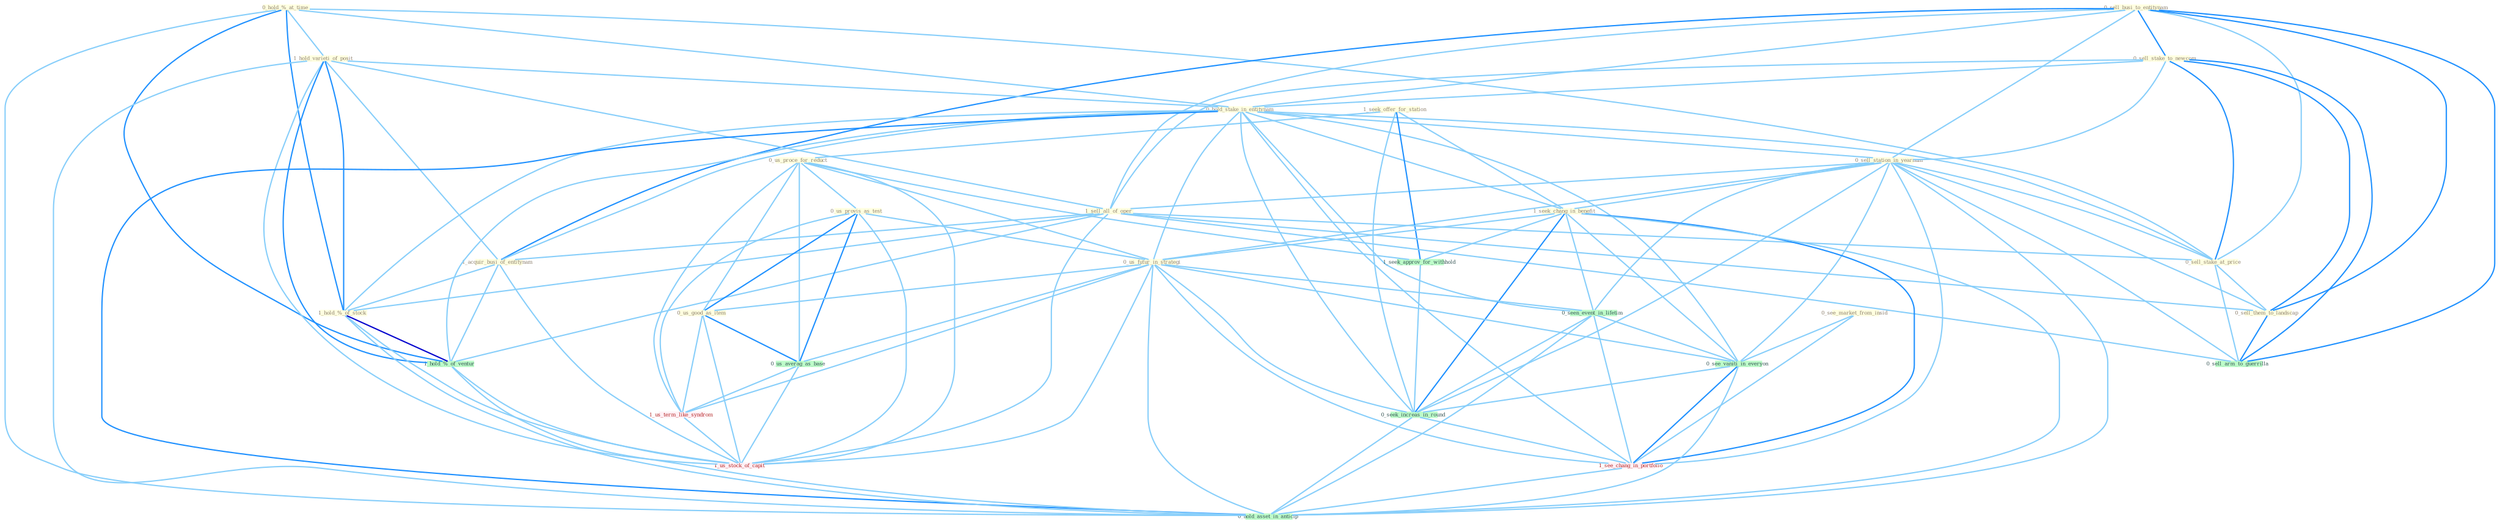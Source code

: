 Graph G{ 
    node
    [shape=polygon,style=filled,width=.5,height=.06,color="#BDFCC9",fixedsize=true,fontsize=4,
    fontcolor="#2f4f4f"];
    {node
    [color="#ffffe0", fontcolor="#8b7d6b"] "0_hold_%_at_time " "0_sell_busi_to_entitynam " "0_sell_stake_to_newcom " "1_hold_varieti_of_posit " "0_hold_stake_in_entitynam " "0_sell_station_in_yearnum " "1_seek_offer_for_station " "1_sell_all_of_oper " "0_us_proce_for_reduct " "0_us_provis_as_test " "1_acquir_busi_of_entitynam " "0_see_market_from_insid " "1_seek_chang_in_benefit " "0_us_futur_in_strategi " "0_sell_stake_at_price " "0_sell_them_to_landscap " "1_hold_%_of_stock " "0_us_good_as_item "}
{node [color="#fff0f5", fontcolor="#b22222"] "1_us_term_like_syndrom " "1_us_stock_of_capit " "1_see_chang_in_portfolio "}
edge [color="#B0E2FF"];

	"0_hold_%_at_time " -- "1_hold_varieti_of_posit " [w="1", color="#87cefa" ];
	"0_hold_%_at_time " -- "0_hold_stake_in_entitynam " [w="1", color="#87cefa" ];
	"0_hold_%_at_time " -- "0_sell_stake_at_price " [w="1", color="#87cefa" ];
	"0_hold_%_at_time " -- "1_hold_%_of_stock " [w="2", color="#1e90ff" , len=0.8];
	"0_hold_%_at_time " -- "1_hold_%_of_ventur " [w="2", color="#1e90ff" , len=0.8];
	"0_hold_%_at_time " -- "0_hold_asset_in_anticip " [w="1", color="#87cefa" ];
	"0_sell_busi_to_entitynam " -- "0_sell_stake_to_newcom " [w="2", color="#1e90ff" , len=0.8];
	"0_sell_busi_to_entitynam " -- "0_hold_stake_in_entitynam " [w="1", color="#87cefa" ];
	"0_sell_busi_to_entitynam " -- "0_sell_station_in_yearnum " [w="1", color="#87cefa" ];
	"0_sell_busi_to_entitynam " -- "1_sell_all_of_oper " [w="1", color="#87cefa" ];
	"0_sell_busi_to_entitynam " -- "1_acquir_busi_of_entitynam " [w="2", color="#1e90ff" , len=0.8];
	"0_sell_busi_to_entitynam " -- "0_sell_stake_at_price " [w="1", color="#87cefa" ];
	"0_sell_busi_to_entitynam " -- "0_sell_them_to_landscap " [w="2", color="#1e90ff" , len=0.8];
	"0_sell_busi_to_entitynam " -- "0_sell_arm_to_guerrilla " [w="2", color="#1e90ff" , len=0.8];
	"0_sell_stake_to_newcom " -- "0_hold_stake_in_entitynam " [w="1", color="#87cefa" ];
	"0_sell_stake_to_newcom " -- "0_sell_station_in_yearnum " [w="1", color="#87cefa" ];
	"0_sell_stake_to_newcom " -- "1_sell_all_of_oper " [w="1", color="#87cefa" ];
	"0_sell_stake_to_newcom " -- "0_sell_stake_at_price " [w="2", color="#1e90ff" , len=0.8];
	"0_sell_stake_to_newcom " -- "0_sell_them_to_landscap " [w="2", color="#1e90ff" , len=0.8];
	"0_sell_stake_to_newcom " -- "0_sell_arm_to_guerrilla " [w="2", color="#1e90ff" , len=0.8];
	"1_hold_varieti_of_posit " -- "0_hold_stake_in_entitynam " [w="1", color="#87cefa" ];
	"1_hold_varieti_of_posit " -- "1_sell_all_of_oper " [w="1", color="#87cefa" ];
	"1_hold_varieti_of_posit " -- "1_acquir_busi_of_entitynam " [w="1", color="#87cefa" ];
	"1_hold_varieti_of_posit " -- "1_hold_%_of_stock " [w="2", color="#1e90ff" , len=0.8];
	"1_hold_varieti_of_posit " -- "1_hold_%_of_ventur " [w="2", color="#1e90ff" , len=0.8];
	"1_hold_varieti_of_posit " -- "1_us_stock_of_capit " [w="1", color="#87cefa" ];
	"1_hold_varieti_of_posit " -- "0_hold_asset_in_anticip " [w="1", color="#87cefa" ];
	"0_hold_stake_in_entitynam " -- "0_sell_station_in_yearnum " [w="1", color="#87cefa" ];
	"0_hold_stake_in_entitynam " -- "1_acquir_busi_of_entitynam " [w="1", color="#87cefa" ];
	"0_hold_stake_in_entitynam " -- "1_seek_chang_in_benefit " [w="1", color="#87cefa" ];
	"0_hold_stake_in_entitynam " -- "0_us_futur_in_strategi " [w="1", color="#87cefa" ];
	"0_hold_stake_in_entitynam " -- "0_sell_stake_at_price " [w="1", color="#87cefa" ];
	"0_hold_stake_in_entitynam " -- "1_hold_%_of_stock " [w="1", color="#87cefa" ];
	"0_hold_stake_in_entitynam " -- "0_seen_event_in_lifetim " [w="1", color="#87cefa" ];
	"0_hold_stake_in_entitynam " -- "1_hold_%_of_ventur " [w="1", color="#87cefa" ];
	"0_hold_stake_in_entitynam " -- "0_see_vaniti_in_everyon " [w="1", color="#87cefa" ];
	"0_hold_stake_in_entitynam " -- "0_seek_increas_in_round " [w="1", color="#87cefa" ];
	"0_hold_stake_in_entitynam " -- "1_see_chang_in_portfolio " [w="1", color="#87cefa" ];
	"0_hold_stake_in_entitynam " -- "0_hold_asset_in_anticip " [w="2", color="#1e90ff" , len=0.8];
	"0_sell_station_in_yearnum " -- "1_sell_all_of_oper " [w="1", color="#87cefa" ];
	"0_sell_station_in_yearnum " -- "1_seek_chang_in_benefit " [w="1", color="#87cefa" ];
	"0_sell_station_in_yearnum " -- "0_us_futur_in_strategi " [w="1", color="#87cefa" ];
	"0_sell_station_in_yearnum " -- "0_sell_stake_at_price " [w="1", color="#87cefa" ];
	"0_sell_station_in_yearnum " -- "0_sell_them_to_landscap " [w="1", color="#87cefa" ];
	"0_sell_station_in_yearnum " -- "0_seen_event_in_lifetim " [w="1", color="#87cefa" ];
	"0_sell_station_in_yearnum " -- "0_see_vaniti_in_everyon " [w="1", color="#87cefa" ];
	"0_sell_station_in_yearnum " -- "0_sell_arm_to_guerrilla " [w="1", color="#87cefa" ];
	"0_sell_station_in_yearnum " -- "0_seek_increas_in_round " [w="1", color="#87cefa" ];
	"0_sell_station_in_yearnum " -- "1_see_chang_in_portfolio " [w="1", color="#87cefa" ];
	"0_sell_station_in_yearnum " -- "0_hold_asset_in_anticip " [w="1", color="#87cefa" ];
	"1_seek_offer_for_station " -- "0_us_proce_for_reduct " [w="1", color="#87cefa" ];
	"1_seek_offer_for_station " -- "1_seek_chang_in_benefit " [w="1", color="#87cefa" ];
	"1_seek_offer_for_station " -- "1_seek_approv_for_withhold " [w="2", color="#1e90ff" , len=0.8];
	"1_seek_offer_for_station " -- "0_seek_increas_in_round " [w="1", color="#87cefa" ];
	"1_sell_all_of_oper " -- "1_acquir_busi_of_entitynam " [w="1", color="#87cefa" ];
	"1_sell_all_of_oper " -- "0_sell_stake_at_price " [w="1", color="#87cefa" ];
	"1_sell_all_of_oper " -- "0_sell_them_to_landscap " [w="1", color="#87cefa" ];
	"1_sell_all_of_oper " -- "1_hold_%_of_stock " [w="1", color="#87cefa" ];
	"1_sell_all_of_oper " -- "1_hold_%_of_ventur " [w="1", color="#87cefa" ];
	"1_sell_all_of_oper " -- "0_sell_arm_to_guerrilla " [w="1", color="#87cefa" ];
	"1_sell_all_of_oper " -- "1_us_stock_of_capit " [w="1", color="#87cefa" ];
	"0_us_proce_for_reduct " -- "0_us_provis_as_test " [w="1", color="#87cefa" ];
	"0_us_proce_for_reduct " -- "0_us_futur_in_strategi " [w="1", color="#87cefa" ];
	"0_us_proce_for_reduct " -- "0_us_good_as_item " [w="1", color="#87cefa" ];
	"0_us_proce_for_reduct " -- "0_us_averag_as_base " [w="1", color="#87cefa" ];
	"0_us_proce_for_reduct " -- "1_us_term_like_syndrom " [w="1", color="#87cefa" ];
	"0_us_proce_for_reduct " -- "1_seek_approv_for_withhold " [w="1", color="#87cefa" ];
	"0_us_proce_for_reduct " -- "1_us_stock_of_capit " [w="1", color="#87cefa" ];
	"0_us_provis_as_test " -- "0_us_futur_in_strategi " [w="1", color="#87cefa" ];
	"0_us_provis_as_test " -- "0_us_good_as_item " [w="2", color="#1e90ff" , len=0.8];
	"0_us_provis_as_test " -- "0_us_averag_as_base " [w="2", color="#1e90ff" , len=0.8];
	"0_us_provis_as_test " -- "1_us_term_like_syndrom " [w="1", color="#87cefa" ];
	"0_us_provis_as_test " -- "1_us_stock_of_capit " [w="1", color="#87cefa" ];
	"1_acquir_busi_of_entitynam " -- "1_hold_%_of_stock " [w="1", color="#87cefa" ];
	"1_acquir_busi_of_entitynam " -- "1_hold_%_of_ventur " [w="1", color="#87cefa" ];
	"1_acquir_busi_of_entitynam " -- "1_us_stock_of_capit " [w="1", color="#87cefa" ];
	"0_see_market_from_insid " -- "0_see_vaniti_in_everyon " [w="1", color="#87cefa" ];
	"0_see_market_from_insid " -- "1_see_chang_in_portfolio " [w="1", color="#87cefa" ];
	"1_seek_chang_in_benefit " -- "0_us_futur_in_strategi " [w="1", color="#87cefa" ];
	"1_seek_chang_in_benefit " -- "0_seen_event_in_lifetim " [w="1", color="#87cefa" ];
	"1_seek_chang_in_benefit " -- "1_seek_approv_for_withhold " [w="1", color="#87cefa" ];
	"1_seek_chang_in_benefit " -- "0_see_vaniti_in_everyon " [w="1", color="#87cefa" ];
	"1_seek_chang_in_benefit " -- "0_seek_increas_in_round " [w="2", color="#1e90ff" , len=0.8];
	"1_seek_chang_in_benefit " -- "1_see_chang_in_portfolio " [w="2", color="#1e90ff" , len=0.8];
	"1_seek_chang_in_benefit " -- "0_hold_asset_in_anticip " [w="1", color="#87cefa" ];
	"0_us_futur_in_strategi " -- "0_us_good_as_item " [w="1", color="#87cefa" ];
	"0_us_futur_in_strategi " -- "0_seen_event_in_lifetim " [w="1", color="#87cefa" ];
	"0_us_futur_in_strategi " -- "0_us_averag_as_base " [w="1", color="#87cefa" ];
	"0_us_futur_in_strategi " -- "1_us_term_like_syndrom " [w="1", color="#87cefa" ];
	"0_us_futur_in_strategi " -- "0_see_vaniti_in_everyon " [w="1", color="#87cefa" ];
	"0_us_futur_in_strategi " -- "0_seek_increas_in_round " [w="1", color="#87cefa" ];
	"0_us_futur_in_strategi " -- "1_us_stock_of_capit " [w="1", color="#87cefa" ];
	"0_us_futur_in_strategi " -- "1_see_chang_in_portfolio " [w="1", color="#87cefa" ];
	"0_us_futur_in_strategi " -- "0_hold_asset_in_anticip " [w="1", color="#87cefa" ];
	"0_sell_stake_at_price " -- "0_sell_them_to_landscap " [w="1", color="#87cefa" ];
	"0_sell_stake_at_price " -- "0_sell_arm_to_guerrilla " [w="1", color="#87cefa" ];
	"0_sell_them_to_landscap " -- "0_sell_arm_to_guerrilla " [w="2", color="#1e90ff" , len=0.8];
	"1_hold_%_of_stock " -- "1_hold_%_of_ventur " [w="3", color="#0000cd" , len=0.6];
	"1_hold_%_of_stock " -- "1_us_stock_of_capit " [w="1", color="#87cefa" ];
	"1_hold_%_of_stock " -- "0_hold_asset_in_anticip " [w="1", color="#87cefa" ];
	"0_us_good_as_item " -- "0_us_averag_as_base " [w="2", color="#1e90ff" , len=0.8];
	"0_us_good_as_item " -- "1_us_term_like_syndrom " [w="1", color="#87cefa" ];
	"0_us_good_as_item " -- "1_us_stock_of_capit " [w="1", color="#87cefa" ];
	"0_seen_event_in_lifetim " -- "0_see_vaniti_in_everyon " [w="1", color="#87cefa" ];
	"0_seen_event_in_lifetim " -- "0_seek_increas_in_round " [w="1", color="#87cefa" ];
	"0_seen_event_in_lifetim " -- "1_see_chang_in_portfolio " [w="1", color="#87cefa" ];
	"0_seen_event_in_lifetim " -- "0_hold_asset_in_anticip " [w="1", color="#87cefa" ];
	"0_us_averag_as_base " -- "1_us_term_like_syndrom " [w="1", color="#87cefa" ];
	"0_us_averag_as_base " -- "1_us_stock_of_capit " [w="1", color="#87cefa" ];
	"1_us_term_like_syndrom " -- "1_us_stock_of_capit " [w="1", color="#87cefa" ];
	"1_seek_approv_for_withhold " -- "0_seek_increas_in_round " [w="1", color="#87cefa" ];
	"1_hold_%_of_ventur " -- "1_us_stock_of_capit " [w="1", color="#87cefa" ];
	"1_hold_%_of_ventur " -- "0_hold_asset_in_anticip " [w="1", color="#87cefa" ];
	"0_see_vaniti_in_everyon " -- "0_seek_increas_in_round " [w="1", color="#87cefa" ];
	"0_see_vaniti_in_everyon " -- "1_see_chang_in_portfolio " [w="2", color="#1e90ff" , len=0.8];
	"0_see_vaniti_in_everyon " -- "0_hold_asset_in_anticip " [w="1", color="#87cefa" ];
	"0_seek_increas_in_round " -- "1_see_chang_in_portfolio " [w="1", color="#87cefa" ];
	"0_seek_increas_in_round " -- "0_hold_asset_in_anticip " [w="1", color="#87cefa" ];
	"1_see_chang_in_portfolio " -- "0_hold_asset_in_anticip " [w="1", color="#87cefa" ];
}